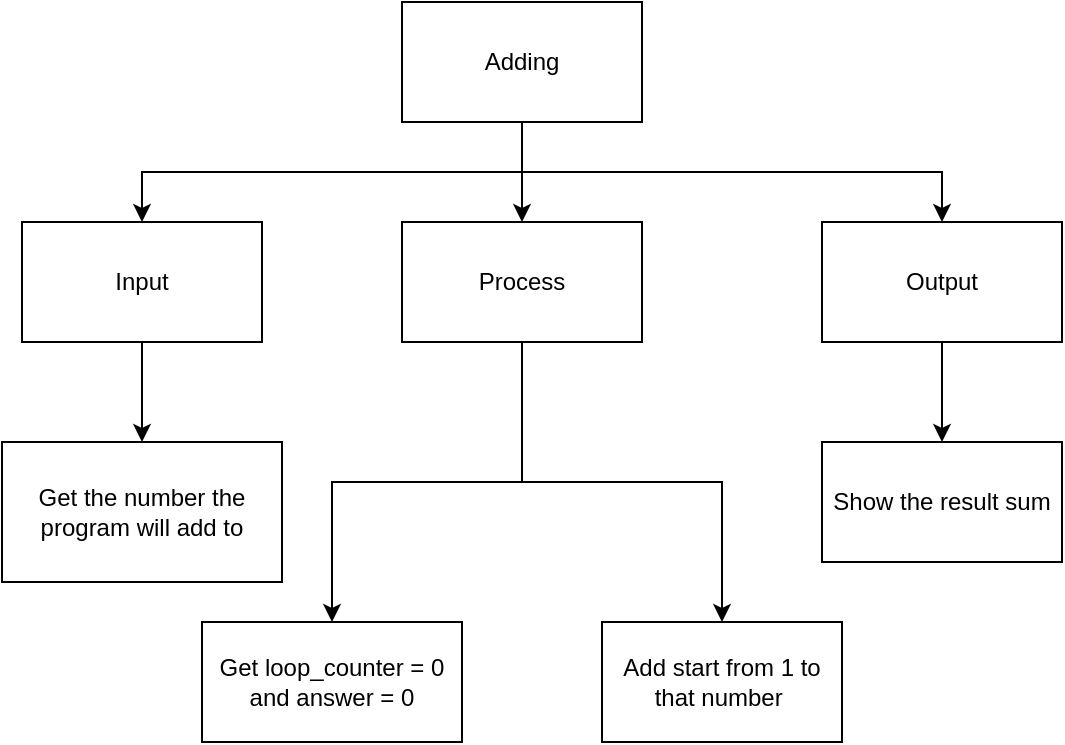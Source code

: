 <mxfile>
    <diagram id="rLGnvC9Nkm9UupT1OyRd" name="top-down">
        <mxGraphModel dx="1181" dy="461" grid="1" gridSize="10" guides="1" tooltips="1" connect="1" arrows="1" fold="1" page="1" pageScale="1" pageWidth="827" pageHeight="1169" math="0" shadow="0">
            <root>
                <mxCell id="0"/>
                <mxCell id="1" parent="0"/>
                <mxCell id="7" style="edgeStyle=orthogonalEdgeStyle;html=1;exitX=0.5;exitY=1;exitDx=0;exitDy=0;entryX=0.5;entryY=0;entryDx=0;entryDy=0;rounded=0;" parent="1" source="2" target="3" edge="1">
                    <mxGeometry relative="1" as="geometry"/>
                </mxCell>
                <mxCell id="9" style="edgeStyle=orthogonalEdgeStyle;rounded=0;html=1;exitX=0.5;exitY=1;exitDx=0;exitDy=0;entryX=0.5;entryY=0;entryDx=0;entryDy=0;" parent="1" source="2" target="4" edge="1">
                    <mxGeometry relative="1" as="geometry"/>
                </mxCell>
                <mxCell id="17" style="edgeStyle=orthogonalEdgeStyle;rounded=0;html=1;exitX=0.5;exitY=1;exitDx=0;exitDy=0;entryX=0.5;entryY=0;entryDx=0;entryDy=0;" parent="1" source="2" target="5" edge="1">
                    <mxGeometry relative="1" as="geometry"/>
                </mxCell>
                <mxCell id="2" value="Adding" style="rounded=0;whiteSpace=wrap;html=1;" parent="1" vertex="1">
                    <mxGeometry x="160" y="150" width="120" height="60" as="geometry"/>
                </mxCell>
                <mxCell id="8" style="edgeStyle=orthogonalEdgeStyle;rounded=0;html=1;exitX=0.5;exitY=1;exitDx=0;exitDy=0;entryX=0.5;entryY=0;entryDx=0;entryDy=0;" parent="1" source="3" target="6" edge="1">
                    <mxGeometry relative="1" as="geometry"/>
                </mxCell>
                <mxCell id="3" value="Input" style="rounded=0;whiteSpace=wrap;html=1;" parent="1" vertex="1">
                    <mxGeometry x="-30" y="260" width="120" height="60" as="geometry"/>
                </mxCell>
                <mxCell id="13" style="edgeStyle=orthogonalEdgeStyle;rounded=0;html=1;exitX=0.5;exitY=1;exitDx=0;exitDy=0;entryX=0.5;entryY=0;entryDx=0;entryDy=0;" parent="1" source="4" target="11" edge="1">
                    <mxGeometry relative="1" as="geometry"/>
                </mxCell>
                <mxCell id="21" style="edgeStyle=orthogonalEdgeStyle;html=1;exitX=0.5;exitY=1;exitDx=0;exitDy=0;entryX=0.5;entryY=0;entryDx=0;entryDy=0;rounded=0;" parent="1" source="4" target="20" edge="1">
                    <mxGeometry relative="1" as="geometry"/>
                </mxCell>
                <mxCell id="4" value="Process" style="rounded=0;whiteSpace=wrap;html=1;" parent="1" vertex="1">
                    <mxGeometry x="160" y="260" width="120" height="60" as="geometry"/>
                </mxCell>
                <mxCell id="18" style="edgeStyle=orthogonalEdgeStyle;rounded=0;html=1;exitX=0.5;exitY=1;exitDx=0;exitDy=0;entryX=0.5;entryY=0;entryDx=0;entryDy=0;" parent="1" source="5" target="16" edge="1">
                    <mxGeometry relative="1" as="geometry"/>
                </mxCell>
                <mxCell id="5" value="Output" style="rounded=0;whiteSpace=wrap;html=1;" parent="1" vertex="1">
                    <mxGeometry x="370" y="260" width="120" height="60" as="geometry"/>
                </mxCell>
                <mxCell id="6" value="Get the number the program will add to" style="rounded=0;whiteSpace=wrap;html=1;" parent="1" vertex="1">
                    <mxGeometry x="-40" y="370" width="140" height="70" as="geometry"/>
                </mxCell>
                <mxCell id="11" value="Add start from 1 to that number&amp;nbsp;" style="rounded=0;whiteSpace=wrap;html=1;" parent="1" vertex="1">
                    <mxGeometry x="260" y="460" width="120" height="60" as="geometry"/>
                </mxCell>
                <mxCell id="16" value="Show the result sum" style="rounded=0;whiteSpace=wrap;html=1;" parent="1" vertex="1">
                    <mxGeometry x="370" y="370" width="120" height="60" as="geometry"/>
                </mxCell>
                <mxCell id="20" value="Get loop_counter = 0 and answer = 0" style="rounded=0;whiteSpace=wrap;html=1;" parent="1" vertex="1">
                    <mxGeometry x="60" y="460" width="130" height="60" as="geometry"/>
                </mxCell>
            </root>
        </mxGraphModel>
    </diagram>
</mxfile>